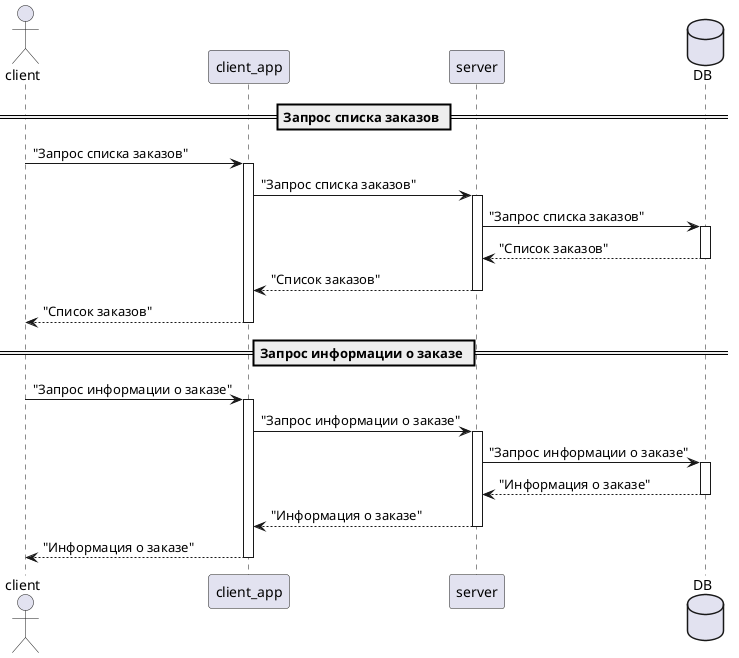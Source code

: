 @startuml
actor client
participant client_app
participant server
database DB
== Запрос списка заказов ==
client -> client_app: "Запрос списка заказов"
activate client_app
client_app -> server: "Запрос списка заказов"
activate server
server -> DB: "Запрос списка заказов"
activate DB
DB --> server: "Список заказов"
deactivate DB
server --> client_app: "Список заказов"
deactivate server
client_app --> client: "Список заказов"
deactivate client_app
== Запрос информации о заказе ==
client -> client_app: "Запрос информации о заказе"
activate client_app
client_app -> server: "Запрос информации о заказе"
activate server
server -> DB: "Запрос информации о заказе"
activate DB
DB --> server: "Информация о заказе"
deactivate DB
server --> client_app: "Информация о заказе"
deactivate server
client_app --> client: "Информация о заказе"
deactivate client_app

@enduml

@startuml
actor manager
participant client_app
participant server
database DB
== Добавление груза в заказ ==
manager -> client_app: "Запрос на прием груза"
activate client_app
client_app -> server: "Запрос на прием груза"
activate server
server -> server: "Генерация уникального QR-кода для груза"
activate DB
server -> DB: "Запрос на создание записи о грузе"
DB --> server: "Данные по грузу"
deactivate DB
server --> client_app: "Данные по грузу"
deactivate server
deactivate client_app

== Проведение платежа ==
manager -> client_app: "Запрос подтверждения платежа"
activate client_app
client_app -> server: "Запрос на подтверждение платежа"
activate server
server -> DB: "Изменение статуса платежа"
activate DB
DB --> server: "Данные по заказу"
server --> client_app: "Результат подтверждения"
server -> DB: "Запрос информации о маршрутах, доставщиках, автомобилях"
DB --> server: "Данные о маршрутах, доставщиках, автомобилях"
server -> server: "Распределение грузов по доставкам"
server -> DB: "Сохранение информации по доставкам"
deactivate DB
server --> client_app: "Результат подтверждения"
deactivate server
client_app --> manager: "Результат подтверждения"
deactivate client_app

@enduml

@startuml
actor courier
participant client_app
participant server
database DB

== Запрос списка автомобилей ==
courier -> client_app: "Запрос списка автомобилей"
activate client_app
client_app -> server: "Запрос списка автомобилей"
activate server
server -> DB: "Запрос списка автомобилей"
activate DB
DB --> server: "Список автомобилей"
deactivate DB
server --> client_app: "Список автомобилей"
deactivate server
client_app --> courier: "Список автомобилей"
deactivate client_app

== Добавление информации об автомобиле ==
courier -> client_app: "Информация об автомобиле"
activate client_app
client_app -> server: "Запрос на добавление информации об автомобиле"
activate server
server -> DB: "Запрос автомобилей пользователя"
activate DB
DB --> server: "Данные по автомобилям"
server -> DB: "Запрос на изменение статуса всех автомобилей на неактивные"
server -> DB: "Запрос на создание записи о новом автомобиле"
DB --> server: "Данные по автомобилю"
deactivate DB
server -> client_app: "Данные по автомобилю"
deactivate server
client_app --> courier: "Данные по автомобилю"
deactivate client_app

== Запрос данных по доставкам ==
courier -> client_app: "Запрос списка доставок"
activate client_app
client_app -> server: "Запрос списка доставок"
activate server
server -> DB: "Запрос списка доставок"
activate DB
DB --> server: "Список доставок"
deactivate DB
server --> client_app: "Список доставок"
deactivate server
client_app --> courier: "Список доставок"
courier -> client_app: "Запрос информации о доставке"
client_app -> server: "Запрос информации о доставке"
activate server
server -> DB: "Запрос информации о доставке"
activate DB
DB --> server: "Информация о доставке"
deactivate DB
server --> client_app: "Информация о доставке"
deactivate server
client_app --> courier: "Информация о доставке"
deactivate client_app

== Начало загрузки грузов ==
courier -> client_app: "Запрос начала загрузки"
activate client_app
client_app -> server: "Запрос начала загрузки"
activate server
server -> DB: "Запрос изменения статуса доставки"
activate DB
DB --> server: "Данные по доставке"
deactivate DB
server --> courier: "Данные по доставке"
deactivate server
deactivate client_app

== Загрузка грузов ==
courier -> client_app: "Добавление груза в доставку"
activate client_app
client_app --> courier: "Диалог сканирования кодов"
courier -> client_app: "Информация о грузе"
client_app -> server: "Запрос добавления груза в доставку"
activate server
server -> DB: "Запрос изменения статуса груза"
activate DB
DB --> server: "Данные по грузу"
deactivate DB
server --> client_app: "Данные по грузу"
deactivate server
client_app --> courier: "Данные по грузу"
deactivate client_app

== Завершение загрузки товаров ==
courier -> client_app: "Запрос завершения загрузки"
activate client_app
client_app -> server: "Запрос завершения загрузки"
activate server
server -> DB: "Запрос изменения статуса доставки"
activate DB
DB --> server: "Данные по доставке"
deactivate DB
server --> client_app: "Данные по доставке"
deactivate server
client_app --> courier: "Данные по доставке"
deactivate client_app
@enduml

@startuml
actor manager
participant client_app
participant server
database DB
manager -> client_app: "Запрос на прием груза на склад"
activate client_app
client_app -> server: "Запрос на прием груза на склад"
activate server
server -> DB: "Запрос на изменение статуса груза"
activate DB
DB --> server: "Данные по грузу"
server -> DB: "Запрос данных по доставке и грузам в доставке"
DB --> server: "Данные по доставке и грузам в доставке"
deactivate DB
server -> server: "Проверка статуса доставки всех грузов"
alt "Все грузы в доставке"
    server -> DB: "Запрос на изменение статуса доставки"
    activate DB
    DB --> server: "Данные по доставке"
    deactivate DB
else "Не все грузы в доставке"
    server -> DB: "Запрос на изменение статуса груза"
    activate DB
    DB --> server: "Данные по грузу"
    deactivate DB
end

server -> DB: "Запрос данных по заказу и грузам в заказе"
activate DB
DB --> server: "Данные по заказу"
deactivate DB
server -> server: "Проверка статуса грузов в заказе"
alt "Все грузы в заказе"
    server -> DB: "Запрос на изменение статуса заказа"
    activate DB
    DB --> server: "Данные по заказу"
    deactivate DB
else "Не все грузы в заказе"
    server -> DB: "Запрос на изменение статуса груза"
    activate DB
    DB --> server: "Данные по грузу"
    deactivate DB
end

server --> client_app: "Данные по грузу"
deactivate server
client_app --> manager: "Данные по грузу"
deactivate client_app
@enduml

@startuml
actor admin
participant client_app
participant server
database DB
== Запрос списка пользователей ==
admin -> client_app: "Запрос списка пользователей"
activate client_app
client_app -> server: "Запрос списка пользователей"
activate server
server -> DB: "Запрос списка пользователей"
activate DB
DB --> server: "Список пользователей"
deactivate DB
server --> client_app: "Список пользователей"
deactivate server
client_app --> admin: "Список пользователей"
deactivate client_app

== Создание нового пользователя ==
admin -> client_app: "Запрос создания нового пользователя"
activate client_app
client_app -> server: "Запрос создания нового пользователя"
activate server
server -> DB: "Запрос на создание нового пользователя"
activate DB
DB --> server: "Данные по новому пользователю"
deactivate DB
server --> client_app: "Данные по новому пользователю"
deactivate server
client_app --> admin: "Данные по новому пользователю"
deactivate client_app

== Изменение ролей пользователя ==
admin -> client_app: "Изменение ролей пользователя"
activate client_app
client_app -> server: "Запрос изменения ролей пользователя"
activate server
server -> DB: "Запрос на изменение ролей пользователя"
activate DB
DB --> server: "Данные по пользователю"
deactivate DB
server --> client_app: "Данные по пользователю"
deactivate server
client_app --> admin: "Данные по пользователю"
deactivate client_app

== Создание склада ==
admin -> client_app: "Запрос создания склада"
activate client_app
client_app -> server: "Запрос создания склада"
activate server
server -> DB: "Запрос на создание записи о складе"
activate DB
DB --> server: "Данные по складу"
deactivate DB
server -> DB: "Запрос на создание записей о маршрутах"
DB --> server: "Данные по маршрутам"
server --> client_app: "Данные по складу, маршрутам"
deactivate server
client_app --> admin: "Данные по складу, маршрутам"

admin -> client_app: "Информация по ответственным за маршруты, данные о днях перевозки"
client_app -> server: "Запрос на обновление данных по маршрутам"
activate server
server -> DB: "Запрос на обновление данных по маршрутам"
activate DB
DB --> server: "Данные по маршрутам"
deactivate DB
server --> client_app: "Данные по маршрутам"
deactivate server
client_app --> admin: "Данные по маршрутам"
deactivate client_app

== Изменение склада ==
admin -> client_app: "Запрос изменения склада"
activate client_app
client_app -> server: "Запрос изменения склада"
activate server
server -> DB: "Запрос на изменение данных склада"
activate DB
DB --> server: "Обновленные данные по складу"
deactivate DB
server --> client_app: "Обновленные данные по складу"
deactivate server
client_app --> admin: "Обновленные данные по складу"
deactivate client_app
@enduml